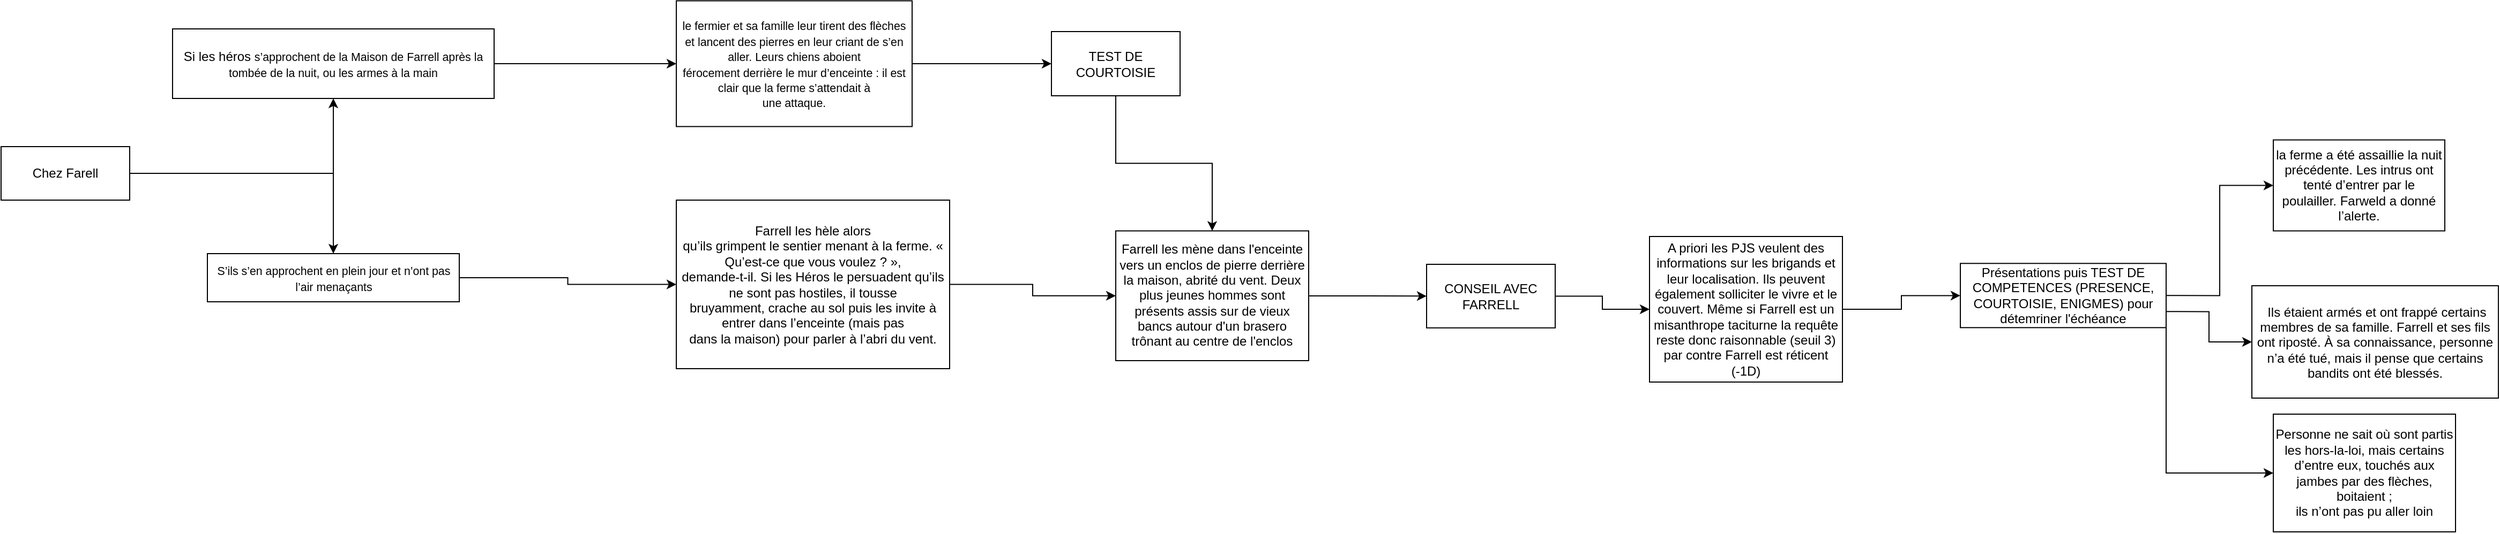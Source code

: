 <mxfile version="27.1.5">
  <diagram name="Page-1" id="KBhL3fi7d1w7nZGFjVWR">
    <mxGraphModel dx="1921" dy="717" grid="1" gridSize="10" guides="1" tooltips="1" connect="1" arrows="1" fold="1" page="1" pageScale="1" pageWidth="827" pageHeight="1169" math="0" shadow="0">
      <root>
        <mxCell id="0" />
        <mxCell id="1" parent="0" />
        <mxCell id="EOWl2WxTxrsTDOCXnR41-3" value="" style="edgeStyle=orthogonalEdgeStyle;rounded=0;orthogonalLoop=1;jettySize=auto;html=1;" edge="1" parent="1" source="EOWl2WxTxrsTDOCXnR41-1" target="EOWl2WxTxrsTDOCXnR41-2">
          <mxGeometry relative="1" as="geometry" />
        </mxCell>
        <mxCell id="EOWl2WxTxrsTDOCXnR41-5" style="edgeStyle=orthogonalEdgeStyle;rounded=0;orthogonalLoop=1;jettySize=auto;html=1;exitX=1;exitY=0.5;exitDx=0;exitDy=0;entryX=0.5;entryY=0;entryDx=0;entryDy=0;" edge="1" parent="1" source="EOWl2WxTxrsTDOCXnR41-1" target="EOWl2WxTxrsTDOCXnR41-4">
          <mxGeometry relative="1" as="geometry" />
        </mxCell>
        <mxCell id="EOWl2WxTxrsTDOCXnR41-1" value="Chez Farell" style="rounded=0;whiteSpace=wrap;html=1;" vertex="1" parent="1">
          <mxGeometry x="350" y="390" width="120" height="50" as="geometry" />
        </mxCell>
        <mxCell id="EOWl2WxTxrsTDOCXnR41-9" value="" style="edgeStyle=orthogonalEdgeStyle;rounded=0;orthogonalLoop=1;jettySize=auto;html=1;" edge="1" parent="1" source="EOWl2WxTxrsTDOCXnR41-2" target="EOWl2WxTxrsTDOCXnR41-8">
          <mxGeometry relative="1" as="geometry" />
        </mxCell>
        <mxCell id="EOWl2WxTxrsTDOCXnR41-2" value="Si les héros&amp;nbsp;&lt;span style=&quot;font-size:8.0pt;mso-bidi-font-size:11.0pt;&lt;br/&gt;font-family:&amp;quot;Candara&amp;quot;,sans-serif;mso-fareast-font-family:Arial;mso-bidi-font-family:&lt;br/&gt;Arial;mso-font-kerning:0pt;mso-ligatures:none;mso-ansi-language:FR;mso-fareast-language:&lt;br/&gt;EN-US;mso-bidi-language:AR-SA&quot;&gt;s’approchent de la Maison de Farrell après la&lt;br/&gt;tombée de la nuit, ou les armes à la main&lt;/span&gt;" style="whiteSpace=wrap;html=1;rounded=0;" vertex="1" parent="1">
          <mxGeometry x="510" y="280" width="300" height="65" as="geometry" />
        </mxCell>
        <mxCell id="EOWl2WxTxrsTDOCXnR41-7" value="" style="edgeStyle=orthogonalEdgeStyle;rounded=0;orthogonalLoop=1;jettySize=auto;html=1;" edge="1" parent="1" source="EOWl2WxTxrsTDOCXnR41-4" target="EOWl2WxTxrsTDOCXnR41-6">
          <mxGeometry relative="1" as="geometry" />
        </mxCell>
        <mxCell id="EOWl2WxTxrsTDOCXnR41-4" value="&lt;span style=&quot;font-size:8.0pt;mso-bidi-font-size:11.0pt;&lt;br/&gt;font-family:&amp;quot;Candara&amp;quot;,sans-serif;mso-fareast-font-family:Arial;mso-bidi-font-family:&lt;br/&gt;Arial;mso-font-kerning:0pt;mso-ligatures:none;mso-ansi-language:FR;mso-fareast-language:&lt;br/&gt;EN-US;mso-bidi-language:AR-SA&quot;&gt;S’ils s’en approchent en plein jour et n’ont pas&lt;br/&gt;l’air menaçants&lt;/span&gt;" style="rounded=0;whiteSpace=wrap;html=1;" vertex="1" parent="1">
          <mxGeometry x="542.5" y="490" width="235" height="45" as="geometry" />
        </mxCell>
        <mxCell id="EOWl2WxTxrsTDOCXnR41-14" style="edgeStyle=orthogonalEdgeStyle;rounded=0;orthogonalLoop=1;jettySize=auto;html=1;exitX=1;exitY=0.5;exitDx=0;exitDy=0;entryX=0;entryY=0.5;entryDx=0;entryDy=0;" edge="1" parent="1" source="EOWl2WxTxrsTDOCXnR41-6" target="EOWl2WxTxrsTDOCXnR41-12">
          <mxGeometry relative="1" as="geometry" />
        </mxCell>
        <mxCell id="EOWl2WxTxrsTDOCXnR41-6" value="&lt;p align=&quot;center&quot; class=&quot;normalanneauunique&quot;&gt;Farrell les hèle alors&lt;br&gt;qu’ils grimpent le sentier menant à la ferme. « Qu’est-ce que vous voulez ? »,&lt;br&gt;demande-t-il. Si les Héros le persuadent qu’ils ne sont pas hostiles, il tousse&lt;br&gt;bruyamment, crache au sol puis les invite à entrer dans l’enceinte (mais pas&lt;br&gt;dans la maison) pour parler à l’abri du vent.&lt;/p&gt;" style="whiteSpace=wrap;html=1;rounded=0;align=center;" vertex="1" parent="1">
          <mxGeometry x="980" y="440" width="255" height="157.5" as="geometry" />
        </mxCell>
        <mxCell id="EOWl2WxTxrsTDOCXnR41-11" value="" style="edgeStyle=orthogonalEdgeStyle;rounded=0;orthogonalLoop=1;jettySize=auto;html=1;" edge="1" parent="1" source="EOWl2WxTxrsTDOCXnR41-8" target="EOWl2WxTxrsTDOCXnR41-10">
          <mxGeometry relative="1" as="geometry" />
        </mxCell>
        <mxCell id="EOWl2WxTxrsTDOCXnR41-8" value="&lt;div align=&quot;center&quot;&gt;&lt;span style=&quot;font-size:8.0pt;mso-bidi-font-size:11.0pt;&lt;br/&gt;font-family:&amp;quot;Candara&amp;quot;,sans-serif;mso-fareast-font-family:Arial;mso-bidi-font-family:&lt;br/&gt;Arial;mso-font-kerning:0pt;mso-ligatures:none;mso-ansi-language:FR;mso-fareast-language:&lt;br/&gt;EN-US;mso-bidi-language:AR-SA&quot;&gt;le fermier et sa famille leur tirent des flèches&lt;/span&gt;&lt;br&gt;&lt;span style=&quot;font-size:8.0pt;mso-bidi-font-size:11.0pt;&lt;br/&gt;font-family:&amp;quot;Candara&amp;quot;,sans-serif;mso-fareast-font-family:Arial;mso-bidi-font-family:&lt;br/&gt;Arial;mso-font-kerning:0pt;mso-ligatures:none;mso-ansi-language:FR;mso-fareast-language:&lt;br/&gt;EN-US;mso-bidi-language:AR-SA&quot;&gt;et lancent des pierres en leur criant de s’en aller. Leurs chiens aboient&lt;/span&gt;&lt;br&gt;&lt;span style=&quot;font-size:8.0pt;mso-bidi-font-size:11.0pt;&lt;br/&gt;font-family:&amp;quot;Candara&amp;quot;,sans-serif;mso-fareast-font-family:Arial;mso-bidi-font-family:&lt;br/&gt;Arial;mso-font-kerning:0pt;mso-ligatures:none;mso-ansi-language:FR;mso-fareast-language:&lt;br/&gt;EN-US;mso-bidi-language:AR-SA&quot;&gt;férocement derrière le mur d’enceinte : il est clair que la ferme s’attendait à&lt;/span&gt;&lt;br&gt;&lt;span style=&quot;font-size:8.0pt;mso-bidi-font-size:11.0pt;&lt;br/&gt;font-family:&amp;quot;Candara&amp;quot;,sans-serif;mso-fareast-font-family:Arial;mso-bidi-font-family:&lt;br/&gt;Arial;mso-font-kerning:0pt;mso-ligatures:none;mso-ansi-language:FR;mso-fareast-language:&lt;br/&gt;EN-US;mso-bidi-language:AR-SA&quot;&gt;une attaque.&lt;/span&gt;&lt;/div&gt;" style="whiteSpace=wrap;html=1;rounded=0;align=center;" vertex="1" parent="1">
          <mxGeometry x="980" y="253.75" width="220" height="117.5" as="geometry" />
        </mxCell>
        <mxCell id="EOWl2WxTxrsTDOCXnR41-13" style="edgeStyle=orthogonalEdgeStyle;rounded=0;orthogonalLoop=1;jettySize=auto;html=1;entryX=0.5;entryY=0;entryDx=0;entryDy=0;" edge="1" parent="1" source="EOWl2WxTxrsTDOCXnR41-10" target="EOWl2WxTxrsTDOCXnR41-12">
          <mxGeometry relative="1" as="geometry" />
        </mxCell>
        <mxCell id="EOWl2WxTxrsTDOCXnR41-10" value="TEST DE COURTOISIE" style="whiteSpace=wrap;html=1;rounded=0;" vertex="1" parent="1">
          <mxGeometry x="1330" y="282.5" width="120" height="60" as="geometry" />
        </mxCell>
        <mxCell id="EOWl2WxTxrsTDOCXnR41-16" value="" style="edgeStyle=orthogonalEdgeStyle;rounded=0;orthogonalLoop=1;jettySize=auto;html=1;" edge="1" parent="1" source="EOWl2WxTxrsTDOCXnR41-12" target="EOWl2WxTxrsTDOCXnR41-15">
          <mxGeometry relative="1" as="geometry" />
        </mxCell>
        <mxCell id="EOWl2WxTxrsTDOCXnR41-12" value="&lt;p class=&quot;normalanneauunique&quot;&gt;&lt;span style=&quot;mso-fareast-language:FR&quot;&gt;Farrell les mène dans l&#39;enceinte vers un enclos de&amp;nbsp;pierre derrière la maison, abrité du vent. Deux plus jeunes hommes sont présents assis sur de vieux bancs autour d&#39;un brasero trônant au centre de l&#39;enclos&lt;/span&gt;&lt;/p&gt;" style="rounded=0;whiteSpace=wrap;html=1;" vertex="1" parent="1">
          <mxGeometry x="1390" y="468.75" width="180" height="121.25" as="geometry" />
        </mxCell>
        <mxCell id="EOWl2WxTxrsTDOCXnR41-18" value="" style="edgeStyle=orthogonalEdgeStyle;rounded=0;orthogonalLoop=1;jettySize=auto;html=1;" edge="1" parent="1" source="EOWl2WxTxrsTDOCXnR41-15" target="EOWl2WxTxrsTDOCXnR41-17">
          <mxGeometry relative="1" as="geometry" />
        </mxCell>
        <mxCell id="EOWl2WxTxrsTDOCXnR41-15" value="CONSEIL AVEC FARRELL" style="whiteSpace=wrap;html=1;rounded=0;" vertex="1" parent="1">
          <mxGeometry x="1680" y="500" width="120" height="59.38" as="geometry" />
        </mxCell>
        <mxCell id="EOWl2WxTxrsTDOCXnR41-20" value="" style="edgeStyle=orthogonalEdgeStyle;rounded=0;orthogonalLoop=1;jettySize=auto;html=1;" edge="1" parent="1" source="EOWl2WxTxrsTDOCXnR41-17" target="EOWl2WxTxrsTDOCXnR41-19">
          <mxGeometry relative="1" as="geometry" />
        </mxCell>
        <mxCell id="EOWl2WxTxrsTDOCXnR41-17" value="A priori les PJS veulent des informations sur les brigands et leur localisation. Ils peuvent également solliciter le vivre et le couvert. Même si Farrell est un misanthrope taciturne la requête reste donc raisonnable (seuil 3) par contre Farrell est réticent (-1D)" style="whiteSpace=wrap;html=1;rounded=0;" vertex="1" parent="1">
          <mxGeometry x="1888" y="474" width="180" height="136" as="geometry" />
        </mxCell>
        <mxCell id="EOWl2WxTxrsTDOCXnR41-26" style="edgeStyle=orthogonalEdgeStyle;rounded=0;orthogonalLoop=1;jettySize=auto;html=1;exitX=1;exitY=0.5;exitDx=0;exitDy=0;entryX=0;entryY=0.5;entryDx=0;entryDy=0;" edge="1" parent="1" source="EOWl2WxTxrsTDOCXnR41-19" target="EOWl2WxTxrsTDOCXnR41-21">
          <mxGeometry relative="1" as="geometry" />
        </mxCell>
        <mxCell id="EOWl2WxTxrsTDOCXnR41-27" style="edgeStyle=orthogonalEdgeStyle;rounded=0;orthogonalLoop=1;jettySize=auto;html=1;exitX=1;exitY=0.75;exitDx=0;exitDy=0;entryX=0;entryY=0.5;entryDx=0;entryDy=0;" edge="1" parent="1" source="EOWl2WxTxrsTDOCXnR41-19" target="EOWl2WxTxrsTDOCXnR41-24">
          <mxGeometry relative="1" as="geometry" />
        </mxCell>
        <mxCell id="EOWl2WxTxrsTDOCXnR41-28" style="edgeStyle=orthogonalEdgeStyle;rounded=0;orthogonalLoop=1;jettySize=auto;html=1;exitX=1;exitY=1;exitDx=0;exitDy=0;entryX=0;entryY=0.5;entryDx=0;entryDy=0;" edge="1" parent="1" source="EOWl2WxTxrsTDOCXnR41-19" target="EOWl2WxTxrsTDOCXnR41-25">
          <mxGeometry relative="1" as="geometry" />
        </mxCell>
        <mxCell id="EOWl2WxTxrsTDOCXnR41-19" value="Présentations puis TEST DE COMPETENCES (PRESENCE, COURTOISIE, ENIGMES) pour détemriner l&#39;échéance" style="whiteSpace=wrap;html=1;rounded=0;" vertex="1" parent="1">
          <mxGeometry x="2178" y="499.16" width="192" height="60" as="geometry" />
        </mxCell>
        <mxCell id="EOWl2WxTxrsTDOCXnR41-21" value="&lt;font&gt;la ferme a été assaillie la nuit précédente. Les&amp;nbsp;intrus ont tenté d’entrer par le poulailler. Farweld a donné l’alerte.&lt;/font&gt;" style="whiteSpace=wrap;html=1;rounded=0;" vertex="1" parent="1">
          <mxGeometry x="2470" y="383.75" width="160" height="85" as="geometry" />
        </mxCell>
        <mxCell id="EOWl2WxTxrsTDOCXnR41-24" value="&amp;nbsp;Ils étaient armés et ont frappé certains membres de sa famille. Farrell&amp;nbsp;et ses fils ont riposté. À sa connaissance, personne n’a été tué, mais il pense que certains bandits ont été blessés." style="whiteSpace=wrap;html=1;rounded=0;" vertex="1" parent="1">
          <mxGeometry x="2450" y="520" width="230" height="105" as="geometry" />
        </mxCell>
        <mxCell id="EOWl2WxTxrsTDOCXnR41-25" value="Personne ne sait où sont partis les hors-la-loi, mais certains&lt;br&gt;d’entre eux, touchés aux jambes par des flèches, boitaient ;&lt;br&gt;ils n’ont pas pu aller loin" style="rounded=0;whiteSpace=wrap;html=1;" vertex="1" parent="1">
          <mxGeometry x="2470" y="640" width="170" height="110" as="geometry" />
        </mxCell>
      </root>
    </mxGraphModel>
  </diagram>
</mxfile>
